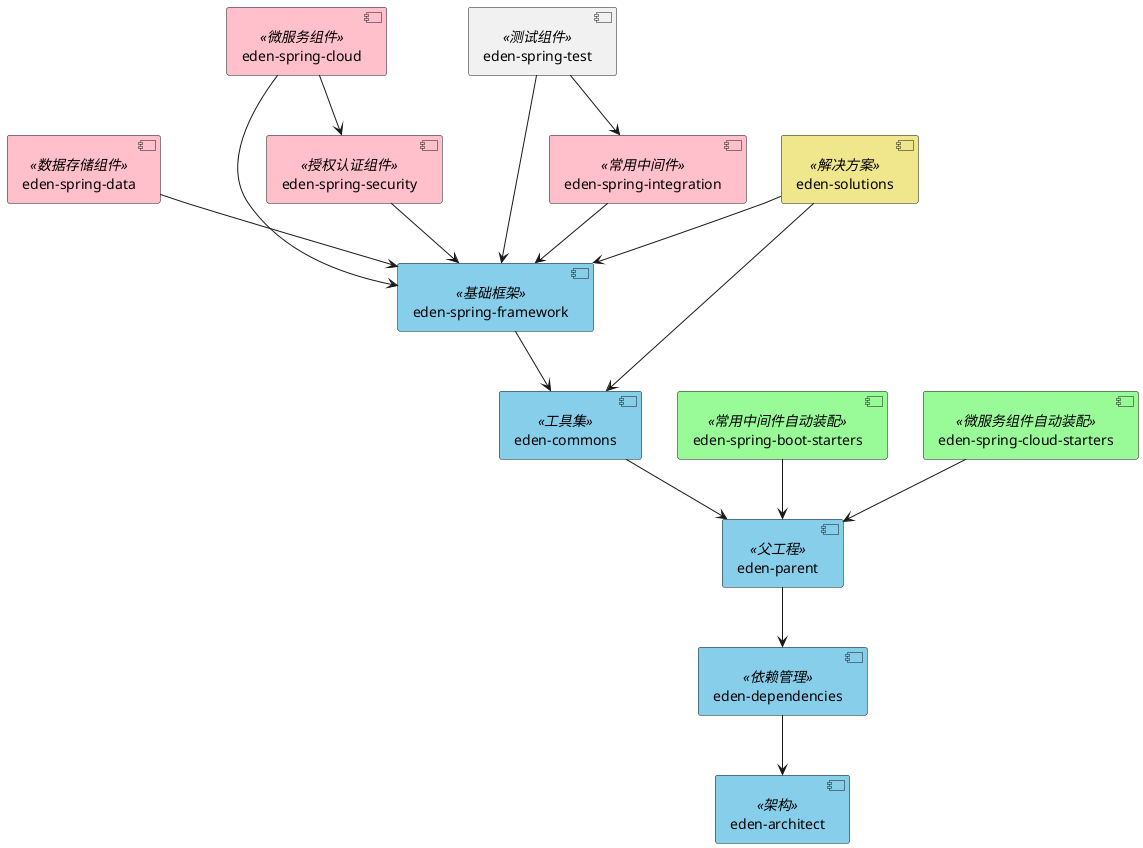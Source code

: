 @startuml

[eden-architect] <<架构>>
[eden-dependencies] <<依赖管理>>
[eden-parent] <<父工程>>
[eden-commons] <<工具集>>
[eden-spring-framework] <<基础框架>>
[eden-spring-data] <<数据存储组件>>
[eden-spring-security] <<授权认证组件>>
[eden-spring-integration] <<常用中间件>>
[eden-spring-boot-starters] <<常用中间件自动装配>>
[eden-spring-cloud] <<微服务组件>>
[eden-spring-cloud-starters] <<微服务组件自动装配>>
[eden-spring-test] <<测试组件>>
[eden-solutions] <<解决方案>>

skinparam component {
 	backgroundColor<<架构>> SkyBlue
    backgroundColor<<依赖管理>> SkyBlue
    backgroundColor<<父工程>> SkyBlue
    backgroundColor<<工具集>> SkyBlue
    backgroundColor<<基础框架>> SkyBlue
	backgroundColor<<数据存储组件>> Pink
	backgroundColor<<授权认证组件>> Pink
	backgroundColor<<常用中间件>> Pink
	backgroundColor<<微服务组件>> Pink
    backgroundColor<<常用中间件自动装配>> PaleGreen
    backgroundColor<<微服务组件自动装配>> PaleGreen
	backgroundColor<<解决方案>> Khaki
}

[eden-dependencies] --> [eden-architect]
[eden-parent] --> [eden-dependencies]
[eden-commons] --> [eden-parent]
[eden-spring-framework] --> [eden-commons]
[eden-spring-data] --> [eden-spring-framework]
[eden-spring-security] --> [eden-spring-framework]
[eden-spring-integration] --> [eden-spring-framework]
[eden-spring-cloud] --> [eden-spring-framework]
[eden-spring-cloud] --> [eden-spring-security]
[eden-spring-test] --> [eden-spring-framework]
[eden-spring-test] --> [eden-spring-integration]
[eden-spring-boot-starters] --> [eden-parent]
[eden-spring-cloud-starters] --> [eden-parent]
[eden-solutions] --> [eden-commons]
[eden-solutions] --> [eden-spring-framework]
@enduml
